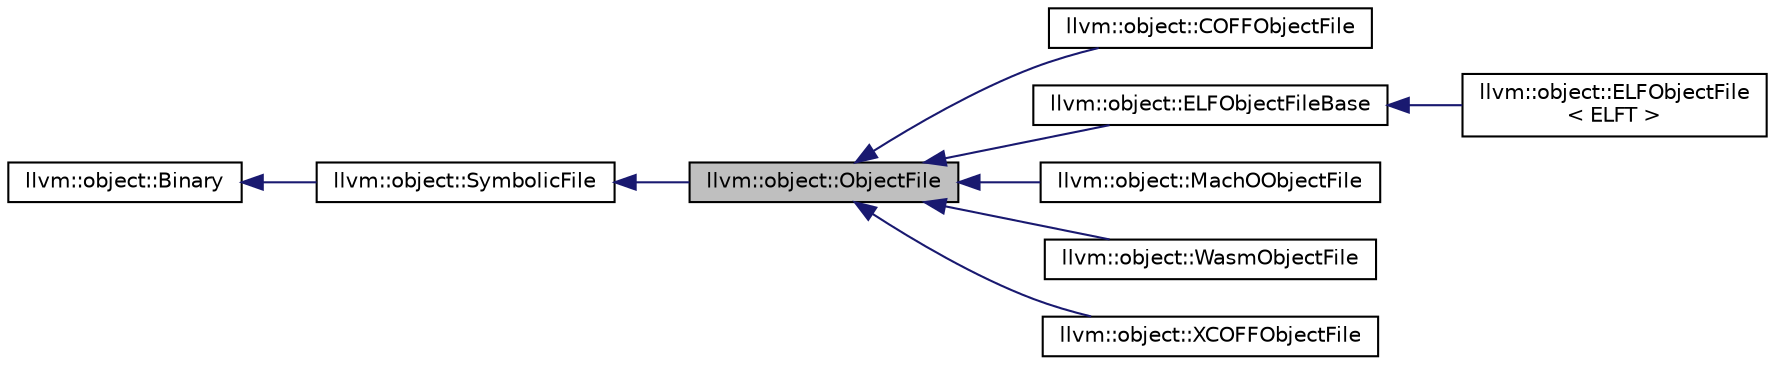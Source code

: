 digraph "llvm::object::ObjectFile"
{
 // LATEX_PDF_SIZE
  bgcolor="transparent";
  edge [fontname="Helvetica",fontsize="10",labelfontname="Helvetica",labelfontsize="10"];
  node [fontname="Helvetica",fontsize="10",shape="box"];
  rankdir="LR";
  Node1 [label="llvm::object::ObjectFile",height=0.2,width=0.4,color="black", fillcolor="grey75", style="filled", fontcolor="black",tooltip="This class is the base class for all object file types."];
  Node2 -> Node1 [dir="back",color="midnightblue",fontsize="10",style="solid",fontname="Helvetica"];
  Node2 [label="llvm::object::SymbolicFile",height=0.2,width=0.4,color="black",URL="$classllvm_1_1object_1_1SymbolicFile.html",tooltip=" "];
  Node3 -> Node2 [dir="back",color="midnightblue",fontsize="10",style="solid",fontname="Helvetica"];
  Node3 [label="llvm::object::Binary",height=0.2,width=0.4,color="black",URL="$classllvm_1_1object_1_1Binary.html",tooltip=" "];
  Node1 -> Node4 [dir="back",color="midnightblue",fontsize="10",style="solid",fontname="Helvetica"];
  Node4 [label="llvm::object::COFFObjectFile",height=0.2,width=0.4,color="black",URL="$classllvm_1_1object_1_1COFFObjectFile.html",tooltip=" "];
  Node1 -> Node5 [dir="back",color="midnightblue",fontsize="10",style="solid",fontname="Helvetica"];
  Node5 [label="llvm::object::ELFObjectFileBase",height=0.2,width=0.4,color="black",URL="$classllvm_1_1object_1_1ELFObjectFileBase.html",tooltip=" "];
  Node5 -> Node6 [dir="back",color="midnightblue",fontsize="10",style="solid",fontname="Helvetica"];
  Node6 [label="llvm::object::ELFObjectFile\l\< ELFT \>",height=0.2,width=0.4,color="black",URL="$classllvm_1_1object_1_1ELFObjectFile.html",tooltip=" "];
  Node1 -> Node7 [dir="back",color="midnightblue",fontsize="10",style="solid",fontname="Helvetica"];
  Node7 [label="llvm::object::MachOObjectFile",height=0.2,width=0.4,color="black",URL="$classllvm_1_1object_1_1MachOObjectFile.html",tooltip=" "];
  Node1 -> Node8 [dir="back",color="midnightblue",fontsize="10",style="solid",fontname="Helvetica"];
  Node8 [label="llvm::object::WasmObjectFile",height=0.2,width=0.4,color="black",URL="$classllvm_1_1object_1_1WasmObjectFile.html",tooltip=" "];
  Node1 -> Node9 [dir="back",color="midnightblue",fontsize="10",style="solid",fontname="Helvetica"];
  Node9 [label="llvm::object::XCOFFObjectFile",height=0.2,width=0.4,color="black",URL="$classllvm_1_1object_1_1XCOFFObjectFile.html",tooltip=" "];
}
